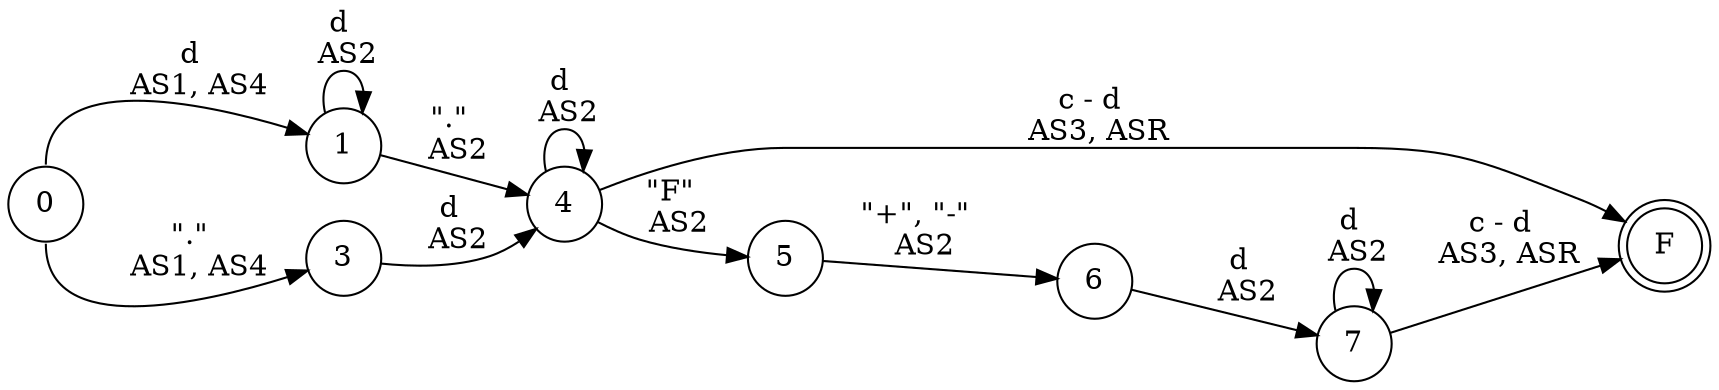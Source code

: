 digraph DFA {
    rankdir = LR;
    node [shape = circle;];
    F [shape = doublecircle;];
    
    0 -> 1 [label = "d \n AS1, AS4"; tailport = n;];
    0 -> 3 [label = "\".\" \n AS1, AS4"; tailport = s;];
    1 -> 1 [label = "d \n AS2";];
    1 -> 4 [label = "\".\" \n AS2";];
    3 -> 4 [label = "d \n AS2";];
    4 -> 4 [label = "d \n AS2";];
    4 -> F [label = "c - d \n AS3, ASR";];
    4 -> 5 [label = "\"F\" \n AS2";];
    5 -> 6 [label = "\"+\", \"-\" \n AS2";];
    6 -> 7 [label = "d \n AS2";];
    7 -> 7 [label = "d \n AS2";];
    7 -> F [label = "c - d \n AS3, ASR";];
}